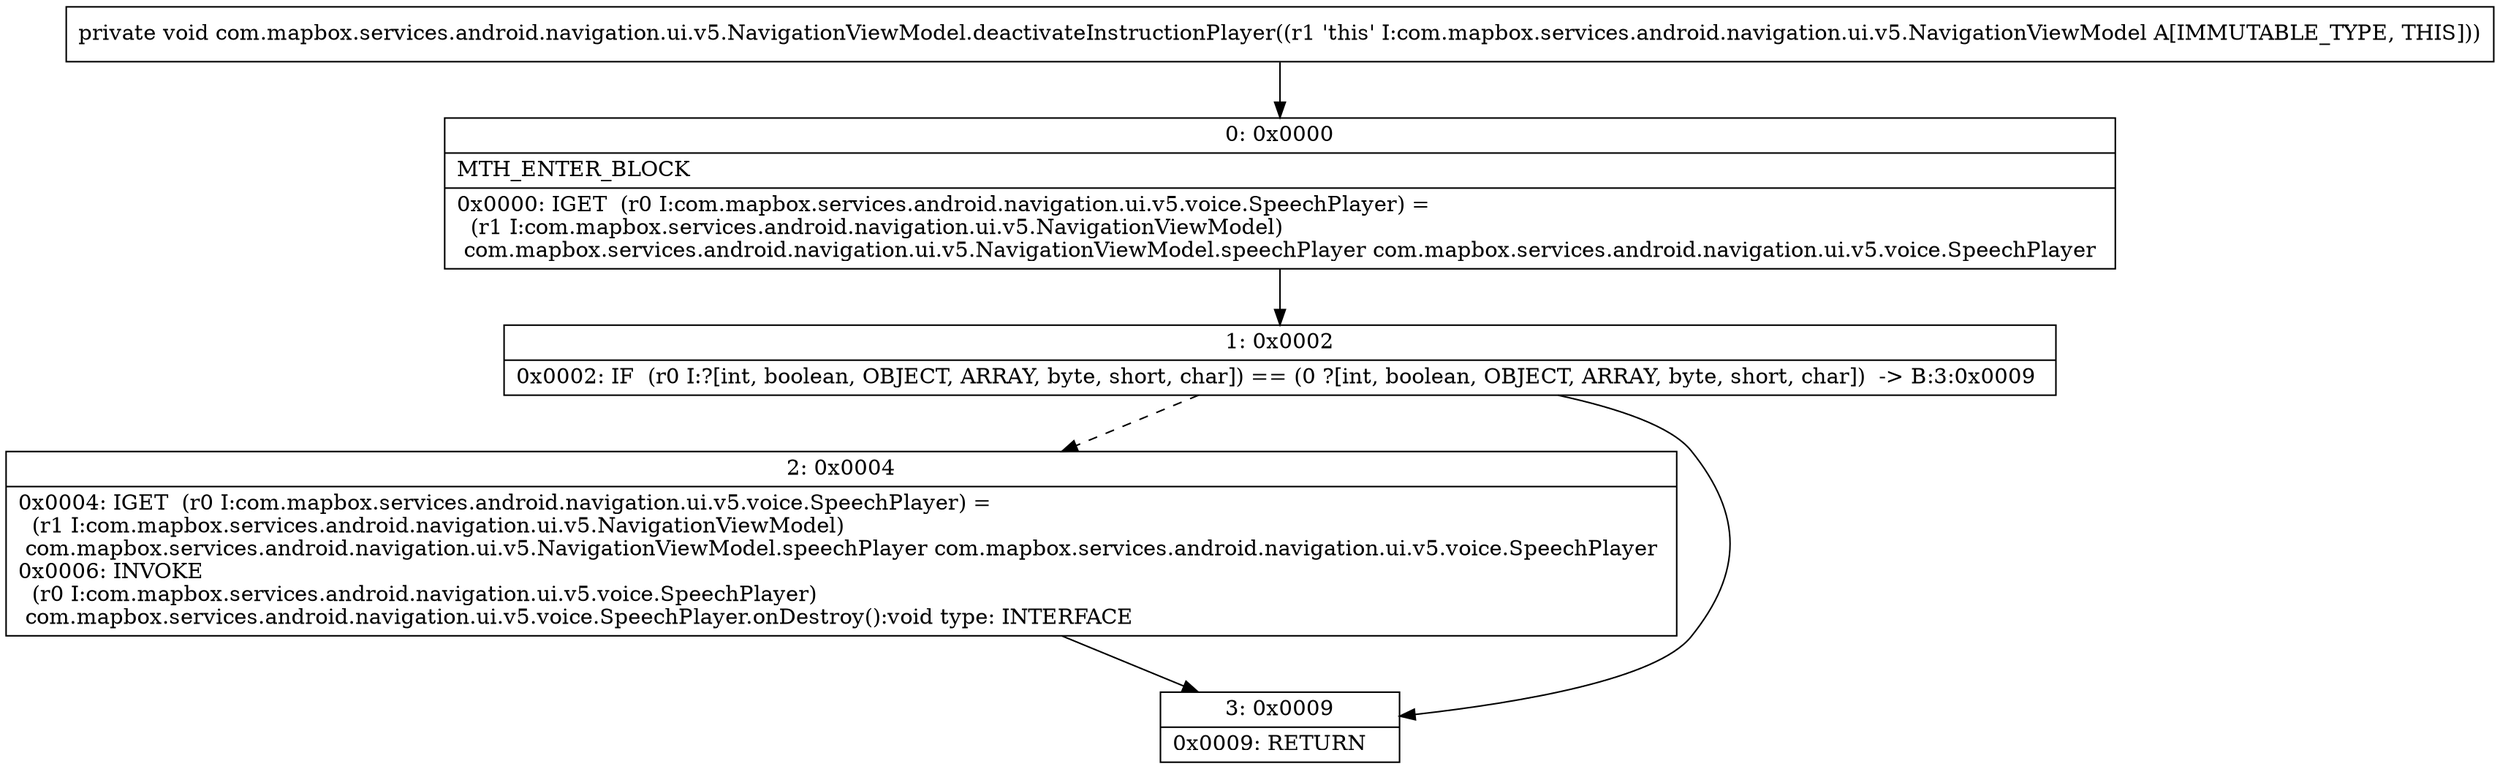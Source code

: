 digraph "CFG forcom.mapbox.services.android.navigation.ui.v5.NavigationViewModel.deactivateInstructionPlayer()V" {
Node_0 [shape=record,label="{0\:\ 0x0000|MTH_ENTER_BLOCK\l|0x0000: IGET  (r0 I:com.mapbox.services.android.navigation.ui.v5.voice.SpeechPlayer) = \l  (r1 I:com.mapbox.services.android.navigation.ui.v5.NavigationViewModel)\l com.mapbox.services.android.navigation.ui.v5.NavigationViewModel.speechPlayer com.mapbox.services.android.navigation.ui.v5.voice.SpeechPlayer \l}"];
Node_1 [shape=record,label="{1\:\ 0x0002|0x0002: IF  (r0 I:?[int, boolean, OBJECT, ARRAY, byte, short, char]) == (0 ?[int, boolean, OBJECT, ARRAY, byte, short, char])  \-\> B:3:0x0009 \l}"];
Node_2 [shape=record,label="{2\:\ 0x0004|0x0004: IGET  (r0 I:com.mapbox.services.android.navigation.ui.v5.voice.SpeechPlayer) = \l  (r1 I:com.mapbox.services.android.navigation.ui.v5.NavigationViewModel)\l com.mapbox.services.android.navigation.ui.v5.NavigationViewModel.speechPlayer com.mapbox.services.android.navigation.ui.v5.voice.SpeechPlayer \l0x0006: INVOKE  \l  (r0 I:com.mapbox.services.android.navigation.ui.v5.voice.SpeechPlayer)\l com.mapbox.services.android.navigation.ui.v5.voice.SpeechPlayer.onDestroy():void type: INTERFACE \l}"];
Node_3 [shape=record,label="{3\:\ 0x0009|0x0009: RETURN   \l}"];
MethodNode[shape=record,label="{private void com.mapbox.services.android.navigation.ui.v5.NavigationViewModel.deactivateInstructionPlayer((r1 'this' I:com.mapbox.services.android.navigation.ui.v5.NavigationViewModel A[IMMUTABLE_TYPE, THIS])) }"];
MethodNode -> Node_0;
Node_0 -> Node_1;
Node_1 -> Node_2[style=dashed];
Node_1 -> Node_3;
Node_2 -> Node_3;
}

